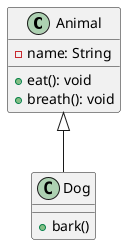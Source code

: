 @startuml

class Animal {
	- name: String 

	+ eat(): void 
	+ breath(): void
}

class Dog {
	+ bark()
}

Animal <|-- Dog

@enduml